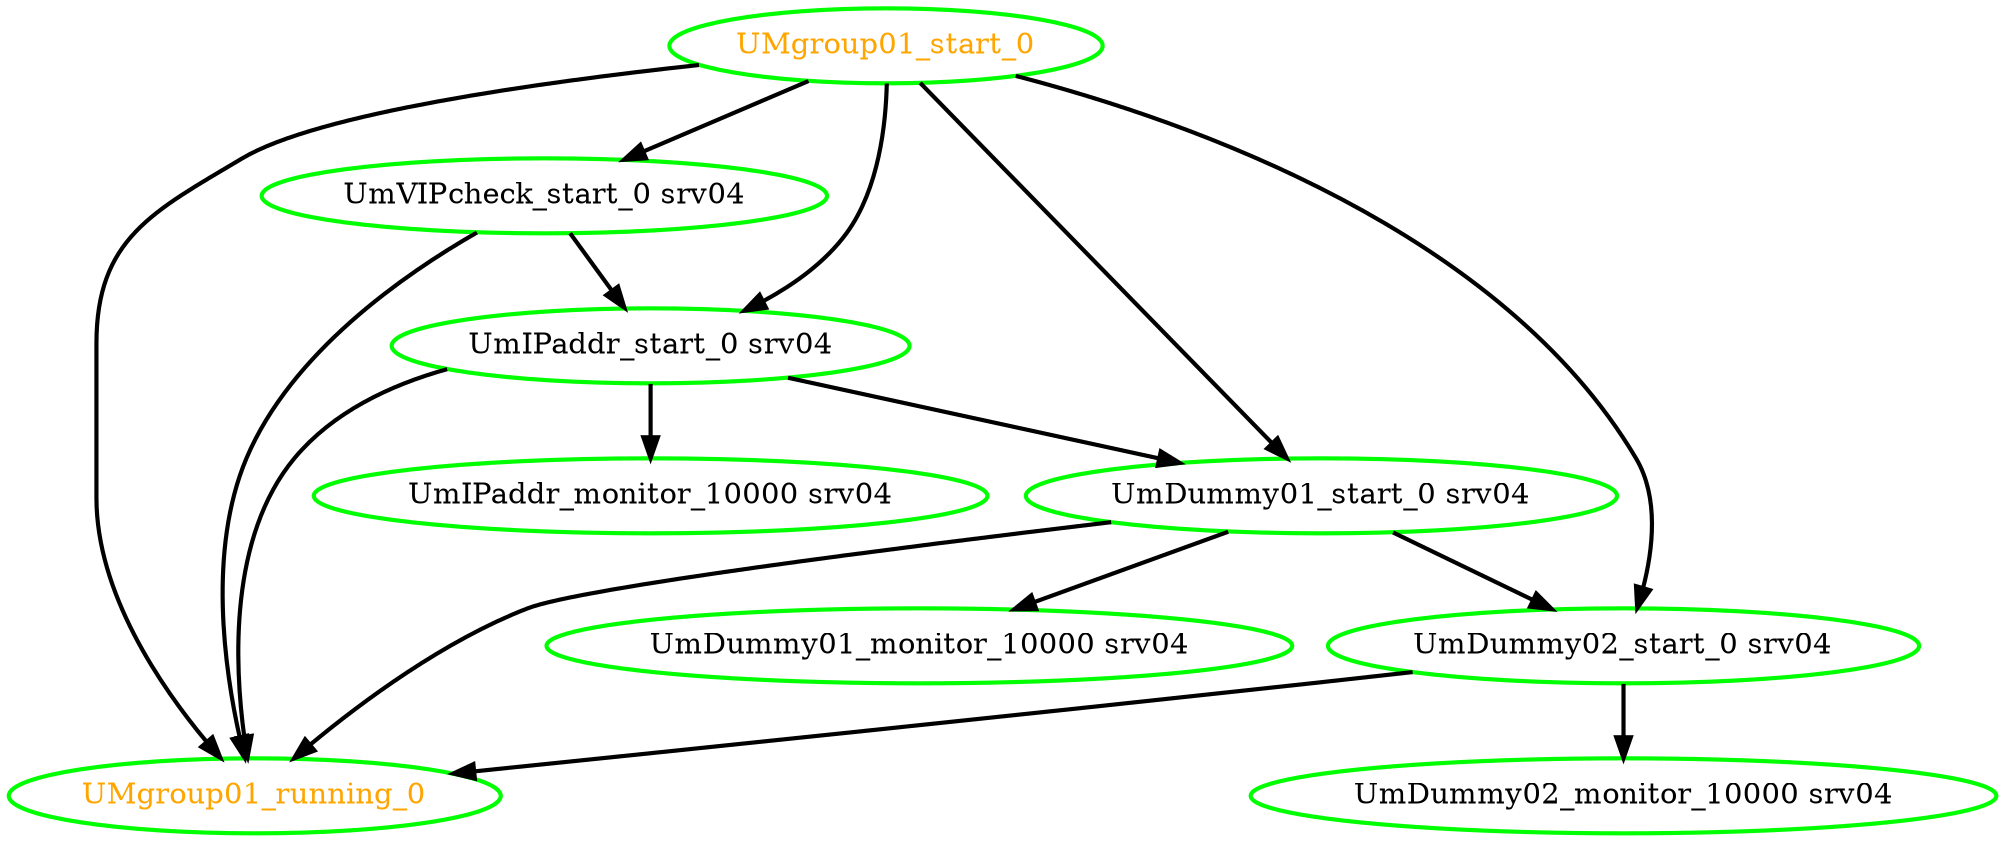 digraph "g" {
"UMgroup01_running_0" [ style=bold color="green" fontcolor="orange"  ]
"UMgroup01_start_0" -> "UMgroup01_running_0" [ style = bold]
"UMgroup01_start_0" -> "UmDummy01_start_0 srv04" [ style = bold]
"UMgroup01_start_0" -> "UmDummy02_start_0 srv04" [ style = bold]
"UMgroup01_start_0" -> "UmIPaddr_start_0 srv04" [ style = bold]
"UMgroup01_start_0" -> "UmVIPcheck_start_0 srv04" [ style = bold]
"UMgroup01_start_0" [ style=bold color="green" fontcolor="orange"  ]
"UmDummy01_monitor_10000 srv04" [ style=bold color="green" fontcolor="black"  ]
"UmDummy01_start_0 srv04" -> "UMgroup01_running_0" [ style = bold]
"UmDummy01_start_0 srv04" -> "UmDummy01_monitor_10000 srv04" [ style = bold]
"UmDummy01_start_0 srv04" -> "UmDummy02_start_0 srv04" [ style = bold]
"UmDummy01_start_0 srv04" [ style=bold color="green" fontcolor="black"  ]
"UmDummy02_monitor_10000 srv04" [ style=bold color="green" fontcolor="black"  ]
"UmDummy02_start_0 srv04" -> "UMgroup01_running_0" [ style = bold]
"UmDummy02_start_0 srv04" -> "UmDummy02_monitor_10000 srv04" [ style = bold]
"UmDummy02_start_0 srv04" [ style=bold color="green" fontcolor="black"  ]
"UmIPaddr_monitor_10000 srv04" [ style=bold color="green" fontcolor="black"  ]
"UmIPaddr_start_0 srv04" -> "UMgroup01_running_0" [ style = bold]
"UmIPaddr_start_0 srv04" -> "UmDummy01_start_0 srv04" [ style = bold]
"UmIPaddr_start_0 srv04" -> "UmIPaddr_monitor_10000 srv04" [ style = bold]
"UmIPaddr_start_0 srv04" [ style=bold color="green" fontcolor="black"  ]
"UmVIPcheck_start_0 srv04" -> "UMgroup01_running_0" [ style = bold]
"UmVIPcheck_start_0 srv04" -> "UmIPaddr_start_0 srv04" [ style = bold]
"UmVIPcheck_start_0 srv04" [ style=bold color="green" fontcolor="black"  ]
}
